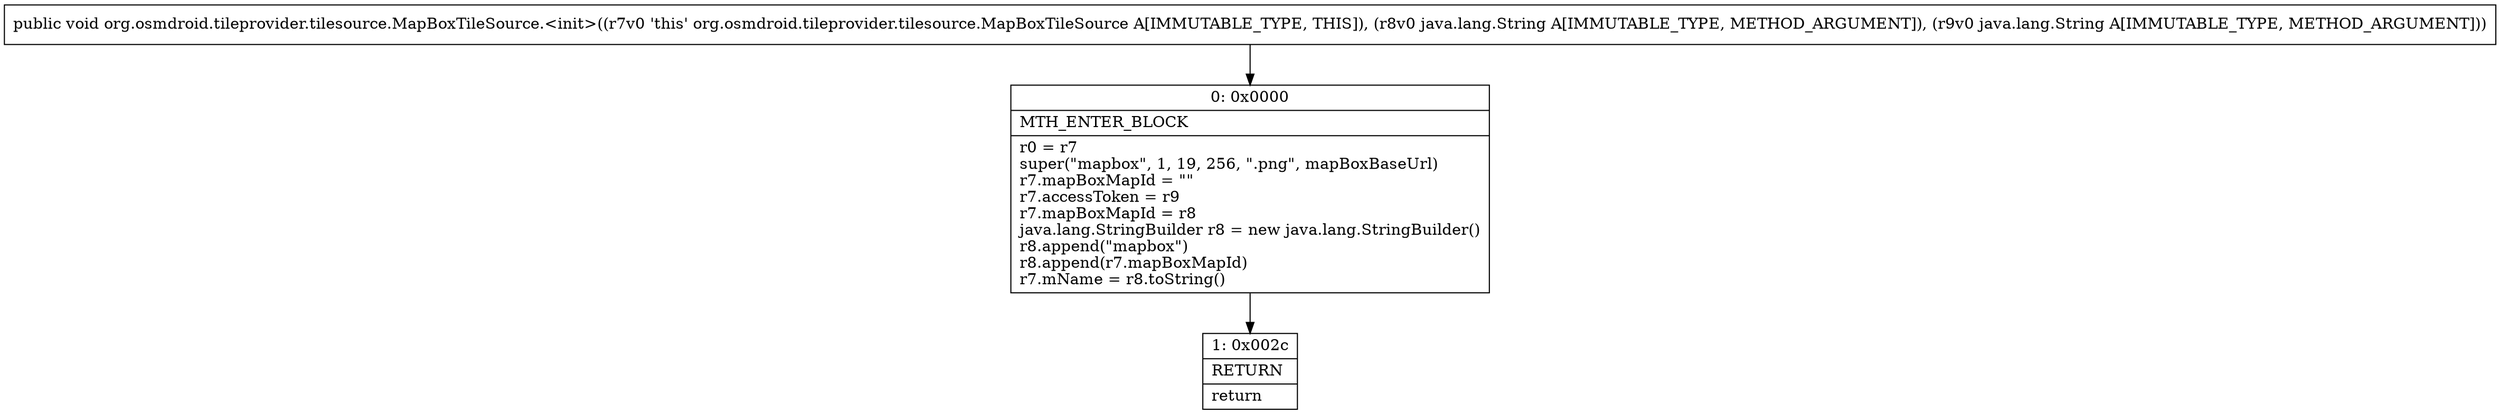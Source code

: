 digraph "CFG fororg.osmdroid.tileprovider.tilesource.MapBoxTileSource.\<init\>(Ljava\/lang\/String;Ljava\/lang\/String;)V" {
Node_0 [shape=record,label="{0\:\ 0x0000|MTH_ENTER_BLOCK\l|r0 = r7\lsuper(\"mapbox\", 1, 19, 256, \".png\", mapBoxBaseUrl)\lr7.mapBoxMapId = \"\"\lr7.accessToken = r9\lr7.mapBoxMapId = r8\ljava.lang.StringBuilder r8 = new java.lang.StringBuilder()\lr8.append(\"mapbox\")\lr8.append(r7.mapBoxMapId)\lr7.mName = r8.toString()\l}"];
Node_1 [shape=record,label="{1\:\ 0x002c|RETURN\l|return\l}"];
MethodNode[shape=record,label="{public void org.osmdroid.tileprovider.tilesource.MapBoxTileSource.\<init\>((r7v0 'this' org.osmdroid.tileprovider.tilesource.MapBoxTileSource A[IMMUTABLE_TYPE, THIS]), (r8v0 java.lang.String A[IMMUTABLE_TYPE, METHOD_ARGUMENT]), (r9v0 java.lang.String A[IMMUTABLE_TYPE, METHOD_ARGUMENT])) }"];
MethodNode -> Node_0;
Node_0 -> Node_1;
}

